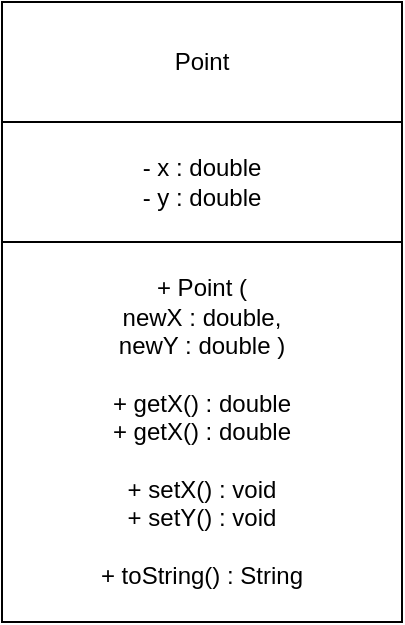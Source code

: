 <mxfile version="20.3.7" type="device"><diagram id="JX3K-VDPWe34RNlyn1_1" name="Page-1"><mxGraphModel dx="1520" dy="657" grid="1" gridSize="10" guides="1" tooltips="1" connect="1" arrows="1" fold="1" page="1" pageScale="1" pageWidth="827" pageHeight="1169" math="0" shadow="0"><root><mxCell id="0"/><mxCell id="1" parent="0"/><mxCell id="CDlSb1KPnN8j4k_zTVHf-1" value="Point" style="rounded=0;whiteSpace=wrap;html=1;" vertex="1" parent="1"><mxGeometry x="120" y="50" width="200" height="60" as="geometry"/></mxCell><mxCell id="CDlSb1KPnN8j4k_zTVHf-2" value="- x : double&lt;br&gt;- y : double" style="rounded=0;whiteSpace=wrap;html=1;" vertex="1" parent="1"><mxGeometry x="120" y="110" width="200" height="60" as="geometry"/></mxCell><mxCell id="CDlSb1KPnN8j4k_zTVHf-3" value="+ Point (&lt;br&gt;newX : double,&lt;br&gt;newY : double )&lt;br&gt;&lt;br&gt;+ getX() : double&lt;br&gt;+ getX() : double&lt;br&gt;&lt;br&gt;+ setX() : void&lt;br&gt;+ setY() : void&lt;br&gt;&lt;br&gt;+ toString() : String" style="rounded=0;whiteSpace=wrap;html=1;" vertex="1" parent="1"><mxGeometry x="120" y="170" width="200" height="190" as="geometry"/></mxCell></root></mxGraphModel></diagram></mxfile>
